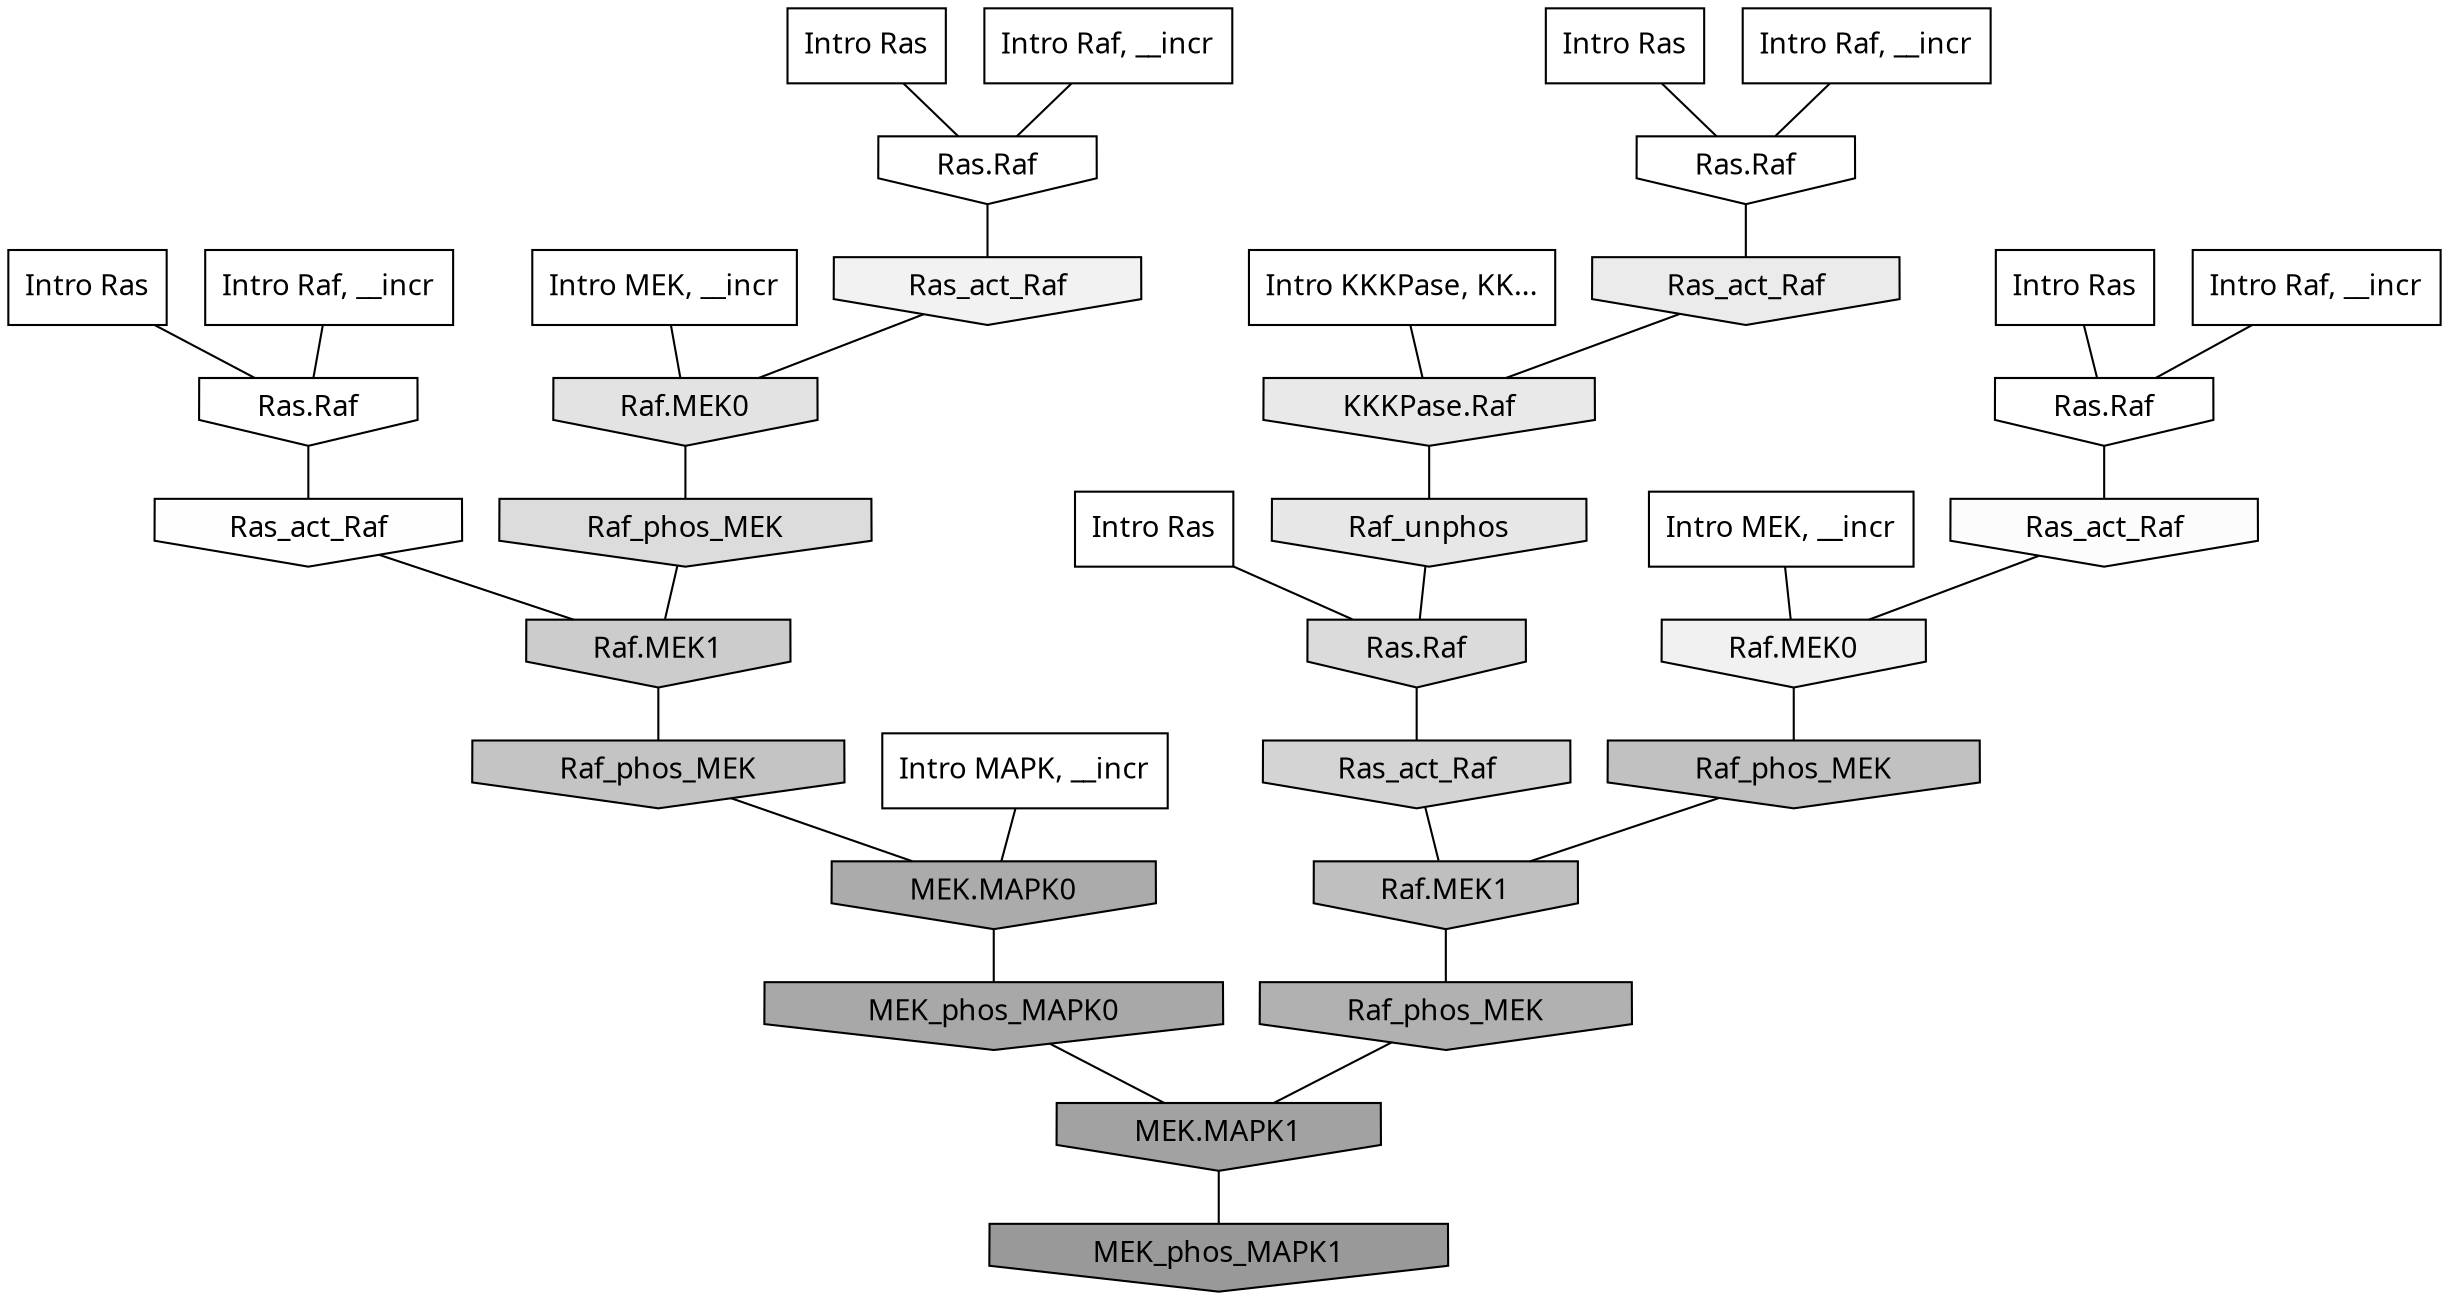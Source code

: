 digraph G{
  rankdir="TB";
  ranksep=0.30;
  node [fontname="CMU Serif"];
  edge [fontname="CMU Serif"];
  
  13 [label="Intro Ras", shape=rectangle, style=filled, fillcolor="0.000 0.000 1.000"]
  
  41 [label="Intro Ras", shape=rectangle, style=filled, fillcolor="0.000 0.000 1.000"]
  
  45 [label="Intro Ras", shape=rectangle, style=filled, fillcolor="0.000 0.000 1.000"]
  
  75 [label="Intro Ras", shape=rectangle, style=filled, fillcolor="0.000 0.000 1.000"]
  
  78 [label="Intro Ras", shape=rectangle, style=filled, fillcolor="0.000 0.000 1.000"]
  
  133 [label="Intro Raf, __incr", shape=rectangle, style=filled, fillcolor="0.000 0.000 1.000"]
  
  158 [label="Intro Raf, __incr", shape=rectangle, style=filled, fillcolor="0.000 0.000 1.000"]
  
  824 [label="Intro Raf, __incr", shape=rectangle, style=filled, fillcolor="0.000 0.000 1.000"]
  
  862 [label="Intro Raf, __incr", shape=rectangle, style=filled, fillcolor="0.000 0.000 1.000"]
  
  1981 [label="Intro MEK, __incr", shape=rectangle, style=filled, fillcolor="0.000 0.000 1.000"]
  
  2004 [label="Intro MEK, __incr", shape=rectangle, style=filled, fillcolor="0.000 0.000 1.000"]
  
  2182 [label="Intro MAPK, __incr", shape=rectangle, style=filled, fillcolor="0.000 0.000 1.000"]
  
  3190 [label="Intro KKKPase, KK...", shape=rectangle, style=filled, fillcolor="0.000 0.000 1.000"]
  
  3204 [label="Ras.Raf", shape=invhouse, style=filled, fillcolor="0.000 0.000 1.000"]
  
  3241 [label="Ras.Raf", shape=invhouse, style=filled, fillcolor="0.000 0.000 1.000"]
  
  3288 [label="Ras.Raf", shape=invhouse, style=filled, fillcolor="0.000 0.000 1.000"]
  
  3301 [label="Ras.Raf", shape=invhouse, style=filled, fillcolor="0.000 0.000 1.000"]
  
  3336 [label="Ras_act_Raf", shape=invhouse, style=filled, fillcolor="0.000 0.000 0.996"]
  
  3408 [label="Ras_act_Raf", shape=invhouse, style=filled, fillcolor="0.000 0.000 0.986"]
  
  3693 [label="Ras_act_Raf", shape=invhouse, style=filled, fillcolor="0.000 0.000 0.947"]
  
  3756 [label="Raf.MEK0", shape=invhouse, style=filled, fillcolor="0.000 0.000 0.944"]
  
  4109 [label="Ras_act_Raf", shape=invhouse, style=filled, fillcolor="0.000 0.000 0.920"]
  
  4245 [label="KKKPase.Raf", shape=invhouse, style=filled, fillcolor="0.000 0.000 0.911"]
  
  4309 [label="Raf_unphos", shape=invhouse, style=filled, fillcolor="0.000 0.000 0.905"]
  
  4587 [label="Raf.MEK0", shape=invhouse, style=filled, fillcolor="0.000 0.000 0.887"]
  
  5016 [label="Raf_phos_MEK", shape=invhouse, style=filled, fillcolor="0.000 0.000 0.862"]
  
  5064 [label="Ras.Raf", shape=invhouse, style=filled, fillcolor="0.000 0.000 0.859"]
  
  5557 [label="Ras_act_Raf", shape=invhouse, style=filled, fillcolor="0.000 0.000 0.831"]
  
  6178 [label="Raf.MEK1", shape=invhouse, style=filled, fillcolor="0.000 0.000 0.799"]
  
  7003 [label="Raf_phos_MEK", shape=invhouse, style=filled, fillcolor="0.000 0.000 0.768"]
  
  7408 [label="Raf_phos_MEK", shape=invhouse, style=filled, fillcolor="0.000 0.000 0.755"]
  
  7672 [label="Raf.MEK1", shape=invhouse, style=filled, fillcolor="0.000 0.000 0.747"]
  
  9673 [label="Raf_phos_MEK", shape=invhouse, style=filled, fillcolor="0.000 0.000 0.693"]
  
  10887 [label="MEK.MAPK0", shape=invhouse, style=filled, fillcolor="0.000 0.000 0.668"]
  
  11486 [label="MEK_phos_MAPK0", shape=invhouse, style=filled, fillcolor="0.000 0.000 0.657"]
  
  12795 [label="MEK.MAPK1", shape=invhouse, style=filled, fillcolor="0.000 0.000 0.635"]
  
  15262 [label="MEK_phos_MAPK1", shape=invhouse, style=filled, fillcolor="0.000 0.000 0.600"]
  
  
  12795 -> 15262 [dir=none, color="0.000 0.000 0.000"] 
  11486 -> 12795 [dir=none, color="0.000 0.000 0.000"] 
  10887 -> 11486 [dir=none, color="0.000 0.000 0.000"] 
  9673 -> 12795 [dir=none, color="0.000 0.000 0.000"] 
  7672 -> 9673 [dir=none, color="0.000 0.000 0.000"] 
  7408 -> 7672 [dir=none, color="0.000 0.000 0.000"] 
  7003 -> 10887 [dir=none, color="0.000 0.000 0.000"] 
  6178 -> 7003 [dir=none, color="0.000 0.000 0.000"] 
  5557 -> 7672 [dir=none, color="0.000 0.000 0.000"] 
  5064 -> 5557 [dir=none, color="0.000 0.000 0.000"] 
  5016 -> 6178 [dir=none, color="0.000 0.000 0.000"] 
  4587 -> 5016 [dir=none, color="0.000 0.000 0.000"] 
  4309 -> 5064 [dir=none, color="0.000 0.000 0.000"] 
  4245 -> 4309 [dir=none, color="0.000 0.000 0.000"] 
  4109 -> 4245 [dir=none, color="0.000 0.000 0.000"] 
  3756 -> 7408 [dir=none, color="0.000 0.000 0.000"] 
  3693 -> 4587 [dir=none, color="0.000 0.000 0.000"] 
  3408 -> 3756 [dir=none, color="0.000 0.000 0.000"] 
  3336 -> 6178 [dir=none, color="0.000 0.000 0.000"] 
  3301 -> 3336 [dir=none, color="0.000 0.000 0.000"] 
  3288 -> 3408 [dir=none, color="0.000 0.000 0.000"] 
  3241 -> 3693 [dir=none, color="0.000 0.000 0.000"] 
  3204 -> 4109 [dir=none, color="0.000 0.000 0.000"] 
  3190 -> 4245 [dir=none, color="0.000 0.000 0.000"] 
  2182 -> 10887 [dir=none, color="0.000 0.000 0.000"] 
  2004 -> 3756 [dir=none, color="0.000 0.000 0.000"] 
  1981 -> 4587 [dir=none, color="0.000 0.000 0.000"] 
  862 -> 3241 [dir=none, color="0.000 0.000 0.000"] 
  824 -> 3301 [dir=none, color="0.000 0.000 0.000"] 
  158 -> 3204 [dir=none, color="0.000 0.000 0.000"] 
  133 -> 3288 [dir=none, color="0.000 0.000 0.000"] 
  78 -> 3288 [dir=none, color="0.000 0.000 0.000"] 
  75 -> 3204 [dir=none, color="0.000 0.000 0.000"] 
  45 -> 3241 [dir=none, color="0.000 0.000 0.000"] 
  41 -> 3301 [dir=none, color="0.000 0.000 0.000"] 
  13 -> 5064 [dir=none, color="0.000 0.000 0.000"] 
  
  }
